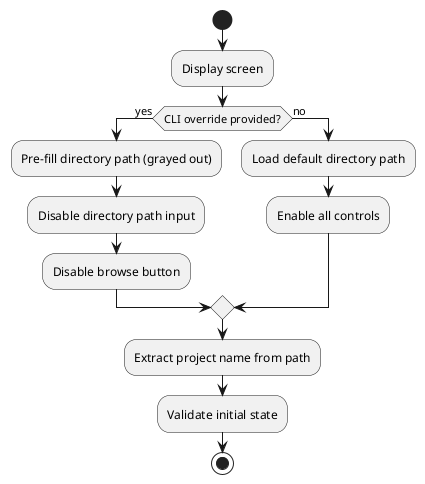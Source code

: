 @startuml
start
:Display screen;
if (CLI override provided?) then (yes)
  :Pre-fill directory path (grayed out);
  :Disable directory path input;
  :Disable browse button;
else (no)
  :Load default directory path;
  :Enable all controls;
endif
:Extract project name from path;
:Validate initial state;
stop
@enduml